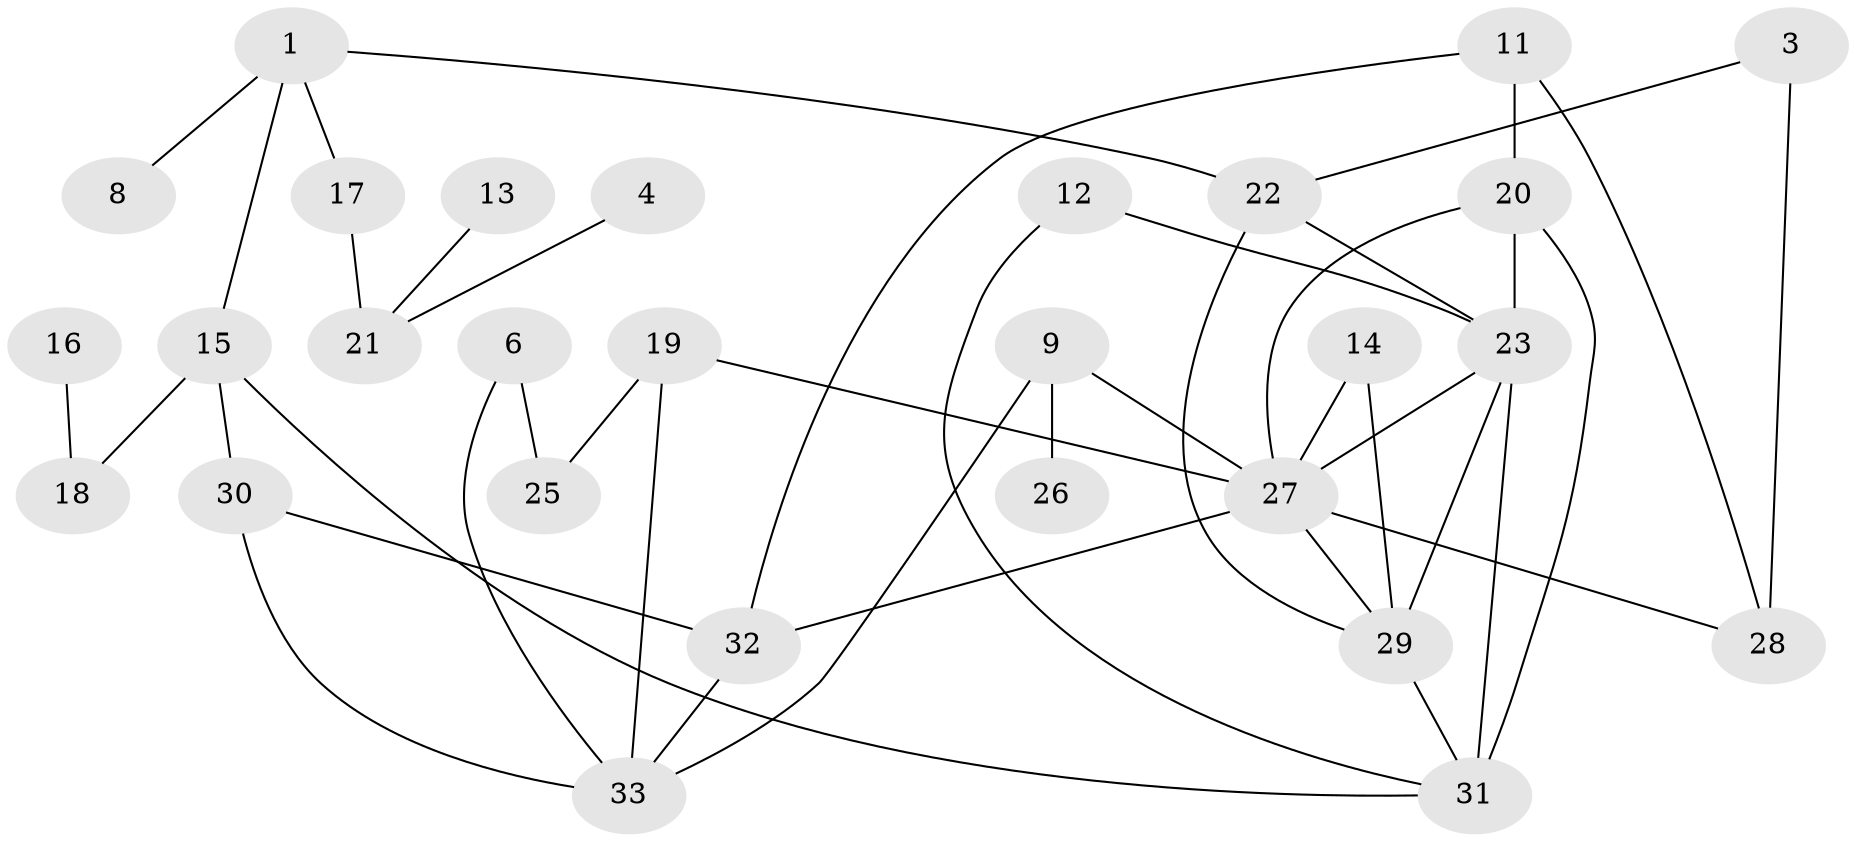// original degree distribution, {3: 0.3333333333333333, 2: 0.2878787878787879, 4: 0.07575757575757576, 1: 0.18181818181818182, 0: 0.06060606060606061, 5: 0.030303030303030304, 6: 0.030303030303030304}
// Generated by graph-tools (version 1.1) at 2025/00/03/09/25 03:00:41]
// undirected, 28 vertices, 43 edges
graph export_dot {
graph [start="1"]
  node [color=gray90,style=filled];
  1;
  3;
  4;
  6;
  8;
  9;
  11;
  12;
  13;
  14;
  15;
  16;
  17;
  18;
  19;
  20;
  21;
  22;
  23;
  25;
  26;
  27;
  28;
  29;
  30;
  31;
  32;
  33;
  1 -- 8 [weight=1.0];
  1 -- 15 [weight=1.0];
  1 -- 17 [weight=1.0];
  1 -- 22 [weight=1.0];
  3 -- 22 [weight=1.0];
  3 -- 28 [weight=2.0];
  4 -- 21 [weight=1.0];
  6 -- 25 [weight=1.0];
  6 -- 33 [weight=1.0];
  9 -- 26 [weight=1.0];
  9 -- 27 [weight=1.0];
  9 -- 33 [weight=1.0];
  11 -- 20 [weight=1.0];
  11 -- 28 [weight=1.0];
  11 -- 32 [weight=1.0];
  12 -- 23 [weight=1.0];
  12 -- 31 [weight=1.0];
  13 -- 21 [weight=1.0];
  14 -- 27 [weight=1.0];
  14 -- 29 [weight=1.0];
  15 -- 18 [weight=1.0];
  15 -- 30 [weight=1.0];
  15 -- 31 [weight=1.0];
  16 -- 18 [weight=1.0];
  17 -- 21 [weight=2.0];
  19 -- 25 [weight=1.0];
  19 -- 27 [weight=1.0];
  19 -- 33 [weight=1.0];
  20 -- 23 [weight=1.0];
  20 -- 27 [weight=1.0];
  20 -- 31 [weight=1.0];
  22 -- 23 [weight=1.0];
  22 -- 29 [weight=1.0];
  23 -- 27 [weight=1.0];
  23 -- 29 [weight=1.0];
  23 -- 31 [weight=2.0];
  27 -- 28 [weight=1.0];
  27 -- 29 [weight=1.0];
  27 -- 32 [weight=1.0];
  29 -- 31 [weight=1.0];
  30 -- 32 [weight=1.0];
  30 -- 33 [weight=1.0];
  32 -- 33 [weight=1.0];
}
